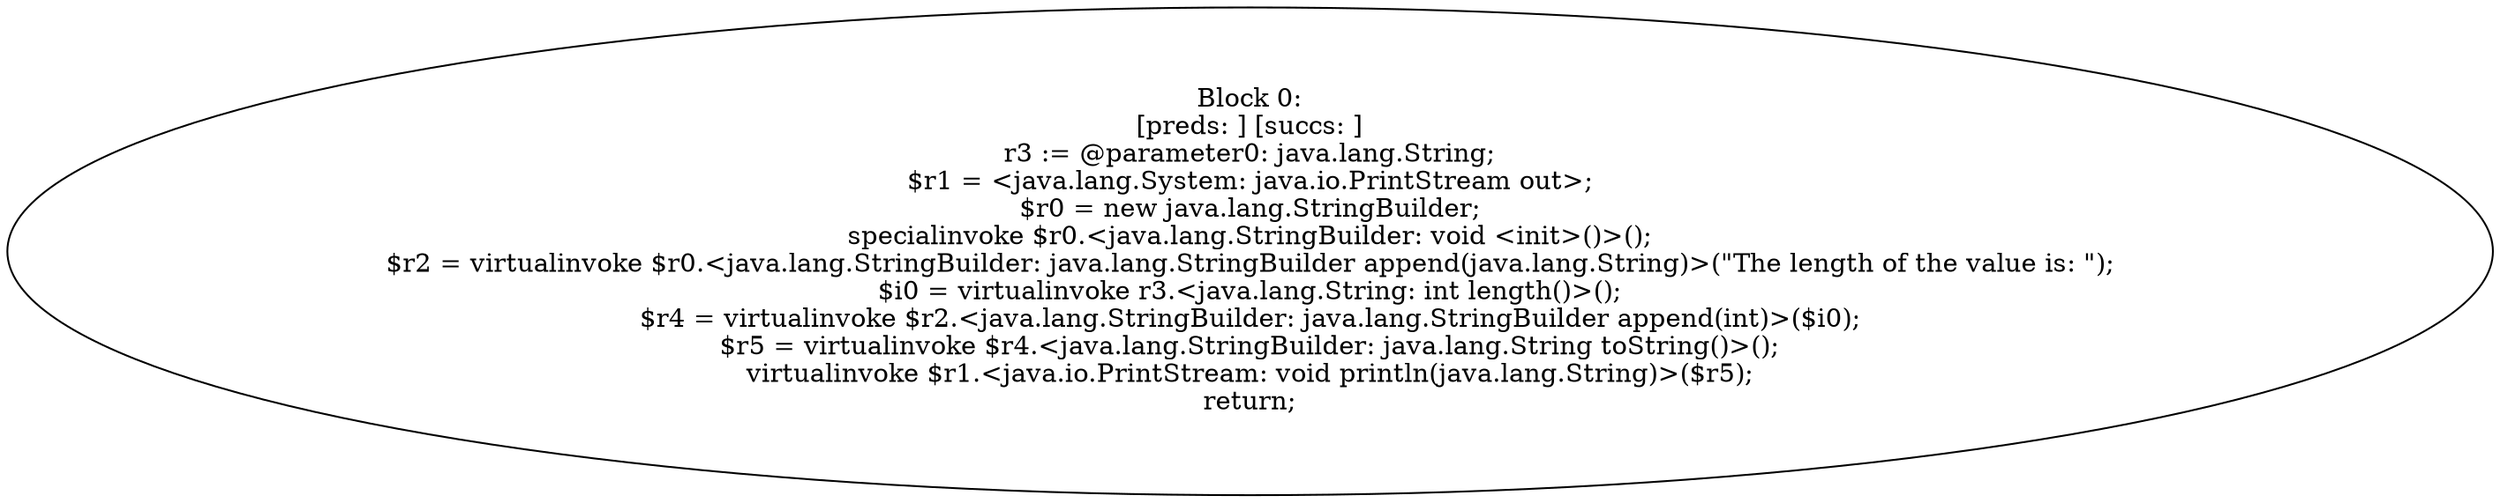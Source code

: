 digraph "unitGraph" {
    "Block 0:
[preds: ] [succs: ]
r3 := @parameter0: java.lang.String;
$r1 = <java.lang.System: java.io.PrintStream out>;
$r0 = new java.lang.StringBuilder;
specialinvoke $r0.<java.lang.StringBuilder: void <init>()>();
$r2 = virtualinvoke $r0.<java.lang.StringBuilder: java.lang.StringBuilder append(java.lang.String)>(\"The length of the value is: \");
$i0 = virtualinvoke r3.<java.lang.String: int length()>();
$r4 = virtualinvoke $r2.<java.lang.StringBuilder: java.lang.StringBuilder append(int)>($i0);
$r5 = virtualinvoke $r4.<java.lang.StringBuilder: java.lang.String toString()>();
virtualinvoke $r1.<java.io.PrintStream: void println(java.lang.String)>($r5);
return;
"
}
